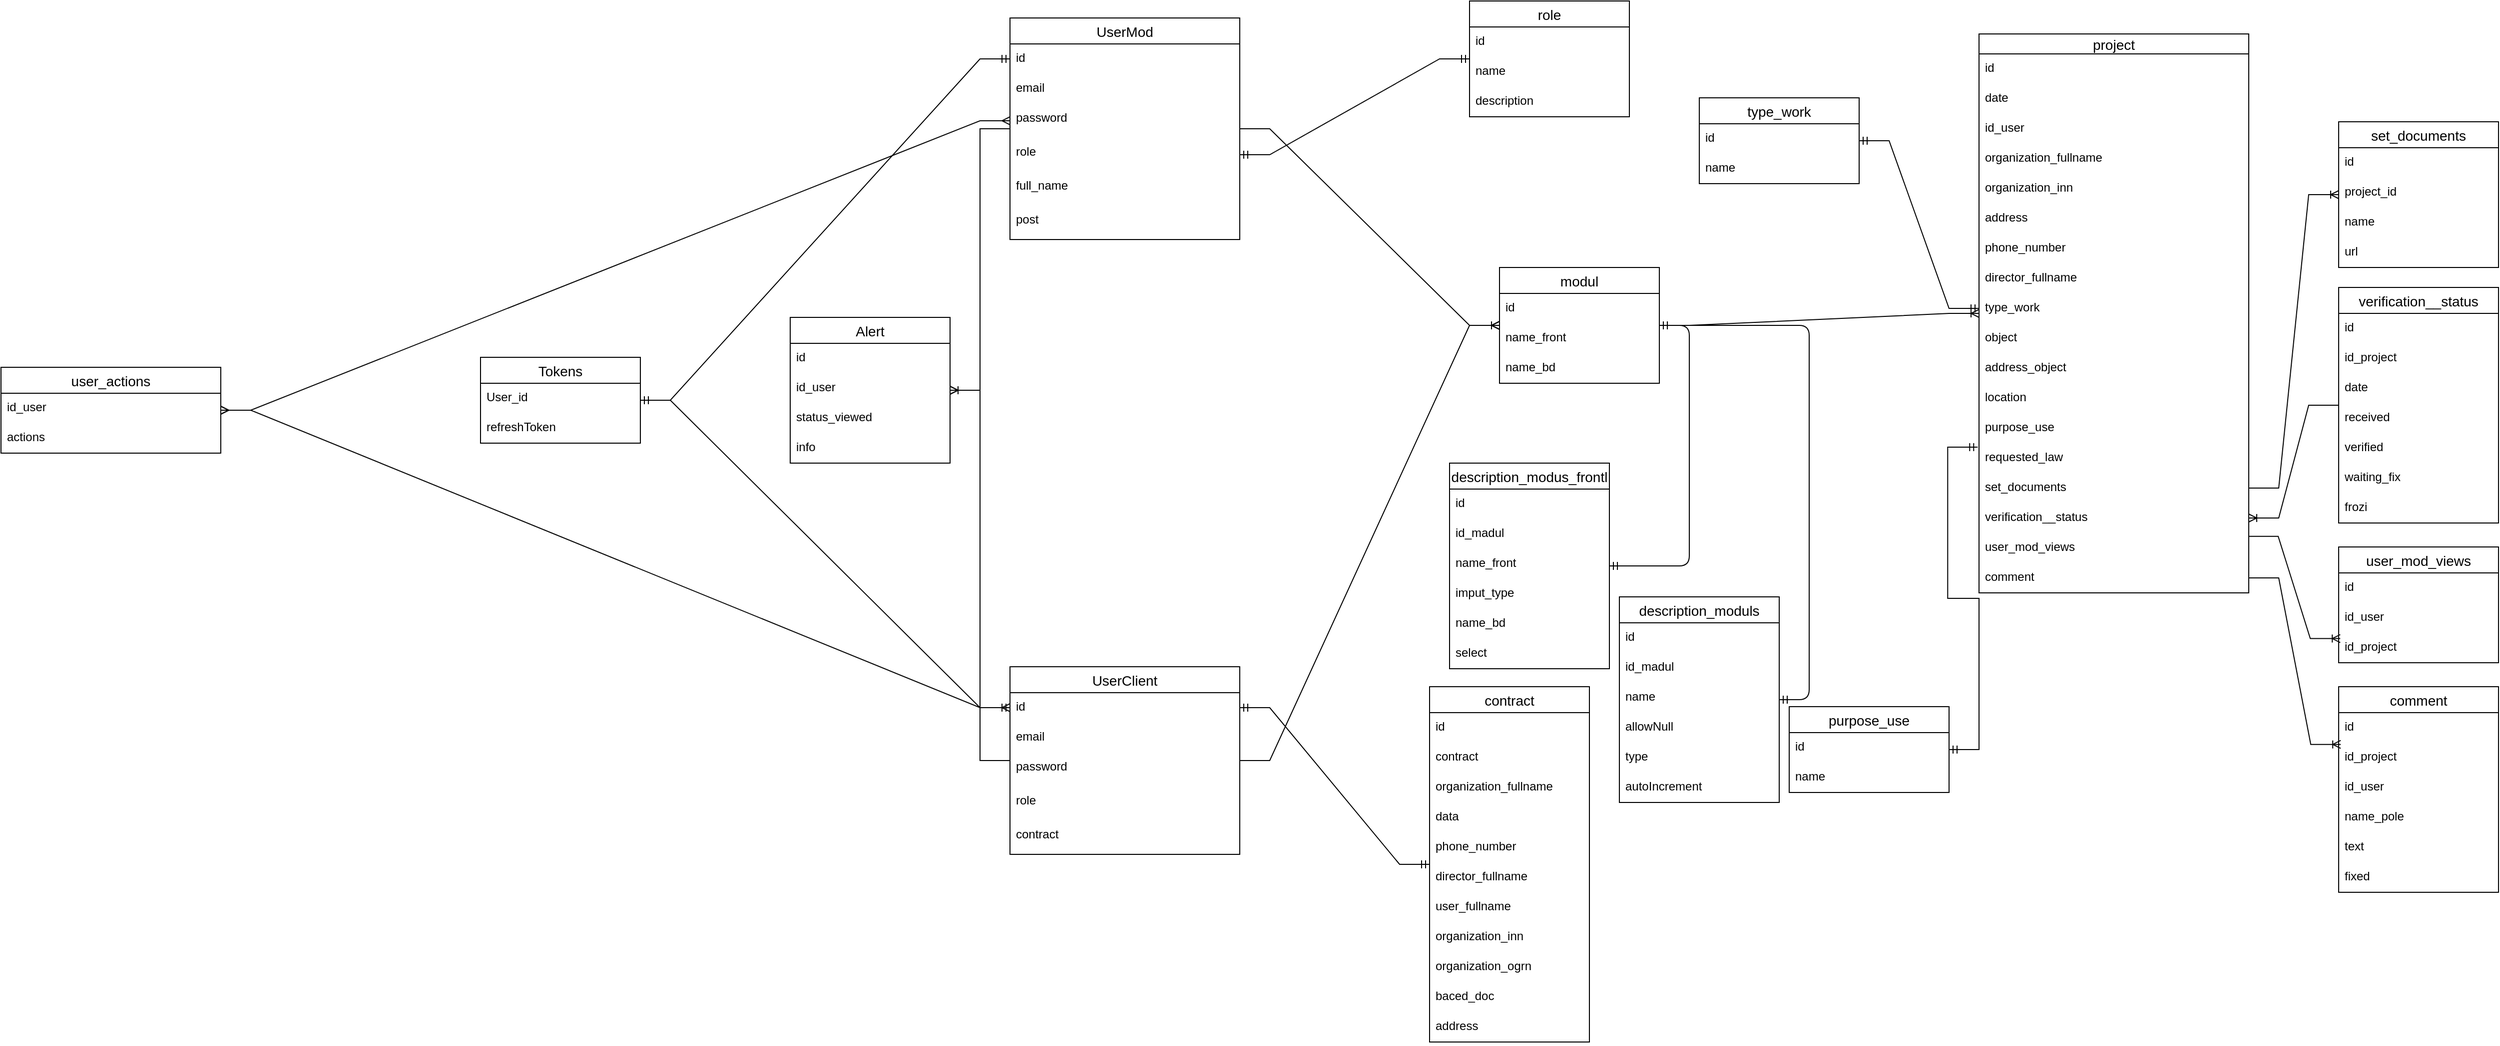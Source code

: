 <mxfile version="13.9.9" type="device" pages="2"><diagram id="X6My5uajc2xRDjiC-4LM" name="схема sql"><mxGraphModel dx="3327" dy="967" grid="1" gridSize="10" guides="1" tooltips="1" connect="1" arrows="1" fold="1" page="1" pageScale="1" pageWidth="827" pageHeight="1169" math="0" shadow="0"><root><mxCell id="0"/><mxCell id="1" parent="0"/><object label="UserMod" id="cNaPOfe94Xm_fYO4r55L-1"><mxCell style="swimlane;fontStyle=0;childLayout=stackLayout;horizontal=1;startSize=26;horizontalStack=0;resizeParent=1;resizeParentMax=0;resizeLast=0;collapsible=1;marginBottom=0;align=center;fontSize=14;" parent="1" vertex="1"><mxGeometry x="30" y="50" width="230" height="222" as="geometry"><mxRectangle x="30" y="50" width="100" height="30" as="alternateBounds"/></mxGeometry></mxCell></object><mxCell id="cNaPOfe94Xm_fYO4r55L-2" value="id" style="text;strokeColor=none;fillColor=none;spacingLeft=4;spacingRight=4;overflow=hidden;rotatable=0;points=[[0,0.5],[1,0.5]];portConstraint=eastwest;fontSize=12;" parent="cNaPOfe94Xm_fYO4r55L-1" vertex="1"><mxGeometry y="26" width="230" height="30" as="geometry"/></mxCell><mxCell id="cNaPOfe94Xm_fYO4r55L-3" value="email" style="text;strokeColor=none;fillColor=none;spacingLeft=4;spacingRight=4;overflow=hidden;rotatable=0;points=[[0,0.5],[1,0.5]];portConstraint=eastwest;fontSize=12;" parent="cNaPOfe94Xm_fYO4r55L-1" vertex="1"><mxGeometry y="56" width="230" height="30" as="geometry"/></mxCell><mxCell id="cNaPOfe94Xm_fYO4r55L-11" value="password" style="text;strokeColor=none;fillColor=none;spacingLeft=4;spacingRight=4;overflow=hidden;rotatable=0;points=[[0,0.5],[1,0.5]];portConstraint=eastwest;fontSize=12;" parent="cNaPOfe94Xm_fYO4r55L-1" vertex="1"><mxGeometry y="86" width="230" height="34" as="geometry"/></mxCell><mxCell id="cNaPOfe94Xm_fYO4r55L-12" value="role" style="text;strokeColor=none;fillColor=none;spacingLeft=4;spacingRight=4;overflow=hidden;rotatable=0;points=[[0,0.5],[1,0.5]];portConstraint=eastwest;fontSize=12;" parent="cNaPOfe94Xm_fYO4r55L-1" vertex="1"><mxGeometry y="120" width="230" height="34" as="geometry"/></mxCell><mxCell id="cNaPOfe94Xm_fYO4r55L-13" value="full_name" style="text;strokeColor=none;fillColor=none;spacingLeft=4;spacingRight=4;overflow=hidden;rotatable=0;points=[[0,0.5],[1,0.5]];portConstraint=eastwest;fontSize=12;" parent="cNaPOfe94Xm_fYO4r55L-1" vertex="1"><mxGeometry y="154" width="230" height="34" as="geometry"/></mxCell><mxCell id="cNaPOfe94Xm_fYO4r55L-4" value="post" style="text;strokeColor=none;fillColor=none;spacingLeft=4;spacingRight=4;overflow=hidden;rotatable=0;points=[[0,0.5],[1,0.5]];portConstraint=eastwest;fontSize=12;" parent="cNaPOfe94Xm_fYO4r55L-1" vertex="1"><mxGeometry y="188" width="230" height="34" as="geometry"/></mxCell><object label="UserClient" id="cNaPOfe94Xm_fYO4r55L-14"><mxCell style="swimlane;fontStyle=0;childLayout=stackLayout;horizontal=1;startSize=26;horizontalStack=0;resizeParent=1;resizeParentMax=0;resizeLast=0;collapsible=1;marginBottom=0;align=center;fontSize=14;" parent="1" vertex="1"><mxGeometry x="30" y="700" width="230" height="188" as="geometry"><mxRectangle x="30" y="50" width="100" height="30" as="alternateBounds"/></mxGeometry></mxCell></object><mxCell id="cNaPOfe94Xm_fYO4r55L-15" value="id" style="text;strokeColor=none;fillColor=none;spacingLeft=4;spacingRight=4;overflow=hidden;rotatable=0;points=[[0,0.5],[1,0.5]];portConstraint=eastwest;fontSize=12;" parent="cNaPOfe94Xm_fYO4r55L-14" vertex="1"><mxGeometry y="26" width="230" height="30" as="geometry"/></mxCell><mxCell id="cNaPOfe94Xm_fYO4r55L-16" value="email" style="text;strokeColor=none;fillColor=none;spacingLeft=4;spacingRight=4;overflow=hidden;rotatable=0;points=[[0,0.5],[1,0.5]];portConstraint=eastwest;fontSize=12;" parent="cNaPOfe94Xm_fYO4r55L-14" vertex="1"><mxGeometry y="56" width="230" height="30" as="geometry"/></mxCell><mxCell id="cNaPOfe94Xm_fYO4r55L-17" value="password" style="text;strokeColor=none;fillColor=none;spacingLeft=4;spacingRight=4;overflow=hidden;rotatable=0;points=[[0,0.5],[1,0.5]];portConstraint=eastwest;fontSize=12;" parent="cNaPOfe94Xm_fYO4r55L-14" vertex="1"><mxGeometry y="86" width="230" height="34" as="geometry"/></mxCell><mxCell id="cNaPOfe94Xm_fYO4r55L-18" value="role" style="text;strokeColor=none;fillColor=none;spacingLeft=4;spacingRight=4;overflow=hidden;rotatable=0;points=[[0,0.5],[1,0.5]];portConstraint=eastwest;fontSize=12;" parent="cNaPOfe94Xm_fYO4r55L-14" vertex="1"><mxGeometry y="120" width="230" height="34" as="geometry"/></mxCell><mxCell id="cNaPOfe94Xm_fYO4r55L-20" value="contract" style="text;strokeColor=none;fillColor=none;spacingLeft=4;spacingRight=4;overflow=hidden;rotatable=0;points=[[0,0.5],[1,0.5]];portConstraint=eastwest;fontSize=12;" parent="cNaPOfe94Xm_fYO4r55L-14" vertex="1"><mxGeometry y="154" width="230" height="34" as="geometry"/></mxCell><mxCell id="cNaPOfe94Xm_fYO4r55L-22" value="project" style="swimlane;fontStyle=0;childLayout=stackLayout;horizontal=1;startSize=20;horizontalStack=0;resizeParent=1;resizeParentMax=0;resizeLast=0;collapsible=1;marginBottom=0;align=center;fontSize=14;" parent="1" vertex="1"><mxGeometry x="1000" y="66" width="270" height="560" as="geometry"/></mxCell><mxCell id="cNaPOfe94Xm_fYO4r55L-23" value="id" style="text;strokeColor=none;fillColor=none;spacingLeft=4;spacingRight=4;overflow=hidden;rotatable=0;points=[[0,0.5],[1,0.5]];portConstraint=eastwest;fontSize=12;" parent="cNaPOfe94Xm_fYO4r55L-22" vertex="1"><mxGeometry y="20" width="270" height="30" as="geometry"/></mxCell><mxCell id="WlxHBjB0Js-YxHjvfb8k-18" value="date" style="text;strokeColor=none;fillColor=none;spacingLeft=4;spacingRight=4;overflow=hidden;rotatable=0;points=[[0,0.5],[1,0.5]];portConstraint=eastwest;fontSize=12;" parent="cNaPOfe94Xm_fYO4r55L-22" vertex="1"><mxGeometry y="50" width="270" height="30" as="geometry"/></mxCell><mxCell id="f9K5ZF9FnYU0qhkRL7uU-6" value="id_user" style="text;strokeColor=none;fillColor=none;spacingLeft=4;spacingRight=4;overflow=hidden;rotatable=0;points=[[0,0.5],[1,0.5]];portConstraint=eastwest;fontSize=12;" parent="cNaPOfe94Xm_fYO4r55L-22" vertex="1"><mxGeometry y="80" width="270" height="30" as="geometry"/></mxCell><mxCell id="cNaPOfe94Xm_fYO4r55L-24" value="organization_fullname" style="text;strokeColor=none;fillColor=none;spacingLeft=4;spacingRight=4;overflow=hidden;rotatable=0;points=[[0,0.5],[1,0.5]];portConstraint=eastwest;fontSize=12;" parent="cNaPOfe94Xm_fYO4r55L-22" vertex="1"><mxGeometry y="110" width="270" height="30" as="geometry"/></mxCell><mxCell id="WlxHBjB0Js-YxHjvfb8k-1" value="organization_inn" style="text;strokeColor=none;fillColor=none;spacingLeft=4;spacingRight=4;overflow=hidden;rotatable=0;points=[[0,0.5],[1,0.5]];portConstraint=eastwest;fontSize=12;" parent="cNaPOfe94Xm_fYO4r55L-22" vertex="1"><mxGeometry y="140" width="270" height="30" as="geometry"/></mxCell><mxCell id="WlxHBjB0Js-YxHjvfb8k-2" value="address" style="text;strokeColor=none;fillColor=none;spacingLeft=4;spacingRight=4;overflow=hidden;rotatable=0;points=[[0,0.5],[1,0.5]];portConstraint=eastwest;fontSize=12;" parent="cNaPOfe94Xm_fYO4r55L-22" vertex="1"><mxGeometry y="170" width="270" height="30" as="geometry"/></mxCell><mxCell id="WlxHBjB0Js-YxHjvfb8k-3" value="phone_number" style="text;strokeColor=none;fillColor=none;spacingLeft=4;spacingRight=4;overflow=hidden;rotatable=0;points=[[0,0.5],[1,0.5]];portConstraint=eastwest;fontSize=12;" parent="cNaPOfe94Xm_fYO4r55L-22" vertex="1"><mxGeometry y="200" width="270" height="30" as="geometry"/></mxCell><mxCell id="WlxHBjB0Js-YxHjvfb8k-4" value="director_fullname" style="text;strokeColor=none;fillColor=none;spacingLeft=4;spacingRight=4;overflow=hidden;rotatable=0;points=[[0,0.5],[1,0.5]];portConstraint=eastwest;fontSize=12;" parent="cNaPOfe94Xm_fYO4r55L-22" vertex="1"><mxGeometry y="230" width="270" height="30" as="geometry"/></mxCell><mxCell id="WlxHBjB0Js-YxHjvfb8k-12" value="type_work" style="text;strokeColor=none;fillColor=none;spacingLeft=4;spacingRight=4;overflow=hidden;rotatable=0;points=[[0,0.5],[1,0.5]];portConstraint=eastwest;fontSize=12;" parent="cNaPOfe94Xm_fYO4r55L-22" vertex="1"><mxGeometry y="260" width="270" height="30" as="geometry"/></mxCell><mxCell id="WlxHBjB0Js-YxHjvfb8k-6" value="object" style="text;strokeColor=none;fillColor=none;spacingLeft=4;spacingRight=4;overflow=hidden;rotatable=0;points=[[0,0.5],[1,0.5]];portConstraint=eastwest;fontSize=12;" parent="cNaPOfe94Xm_fYO4r55L-22" vertex="1"><mxGeometry y="290" width="270" height="30" as="geometry"/></mxCell><mxCell id="WlxHBjB0Js-YxHjvfb8k-7" value="address_object" style="text;strokeColor=none;fillColor=none;spacingLeft=4;spacingRight=4;overflow=hidden;rotatable=0;points=[[0,0.5],[1,0.5]];portConstraint=eastwest;fontSize=12;" parent="cNaPOfe94Xm_fYO4r55L-22" vertex="1"><mxGeometry y="320" width="270" height="30" as="geometry"/></mxCell><mxCell id="WlxHBjB0Js-YxHjvfb8k-13" value="location" style="text;strokeColor=none;fillColor=none;spacingLeft=4;spacingRight=4;overflow=hidden;rotatable=0;points=[[0,0.5],[1,0.5]];portConstraint=eastwest;fontSize=12;" parent="cNaPOfe94Xm_fYO4r55L-22" vertex="1"><mxGeometry y="350" width="270" height="30" as="geometry"/></mxCell><mxCell id="WlxHBjB0Js-YxHjvfb8k-8" value="purpose_use" style="text;strokeColor=none;fillColor=none;spacingLeft=4;spacingRight=4;overflow=hidden;rotatable=0;points=[[0,0.5],[1,0.5]];portConstraint=eastwest;fontSize=12;" parent="cNaPOfe94Xm_fYO4r55L-22" vertex="1"><mxGeometry y="380" width="270" height="30" as="geometry"/></mxCell><mxCell id="WlxHBjB0Js-YxHjvfb8k-10" value="requested_law" style="text;strokeColor=none;fillColor=none;spacingLeft=4;spacingRight=4;overflow=hidden;rotatable=0;points=[[0,0.5],[1,0.5]];portConstraint=eastwest;fontSize=12;" parent="cNaPOfe94Xm_fYO4r55L-22" vertex="1"><mxGeometry y="410" width="270" height="30" as="geometry"/></mxCell><mxCell id="WlxHBjB0Js-YxHjvfb8k-11" value="set_documents" style="text;strokeColor=none;fillColor=none;spacingLeft=4;spacingRight=4;overflow=hidden;rotatable=0;points=[[0,0.5],[1,0.5]];portConstraint=eastwest;fontSize=12;" parent="cNaPOfe94Xm_fYO4r55L-22" vertex="1"><mxGeometry y="440" width="270" height="30" as="geometry"/></mxCell><mxCell id="9VhiHHV8sL2bW376oH_1-18" value="verification__status" style="text;strokeColor=none;fillColor=none;spacingLeft=4;spacingRight=4;overflow=hidden;rotatable=0;points=[[0,0.5],[1,0.5]];portConstraint=eastwest;fontSize=12;" parent="cNaPOfe94Xm_fYO4r55L-22" vertex="1"><mxGeometry y="470" width="270" height="30" as="geometry"/></mxCell><mxCell id="cNaPOfe94Xm_fYO4r55L-25" value="user_mod_views" style="text;strokeColor=none;fillColor=none;spacingLeft=4;spacingRight=4;overflow=hidden;rotatable=0;points=[[0,0.5],[1,0.5]];portConstraint=eastwest;fontSize=12;" parent="cNaPOfe94Xm_fYO4r55L-22" vertex="1"><mxGeometry y="500" width="270" height="30" as="geometry"/></mxCell><mxCell id="9VhiHHV8sL2bW376oH_1-41" value="comment" style="text;strokeColor=none;fillColor=none;spacingLeft=4;spacingRight=4;overflow=hidden;rotatable=0;points=[[0,0.5],[1,0.5]];portConstraint=eastwest;fontSize=12;" parent="cNaPOfe94Xm_fYO4r55L-22" vertex="1"><mxGeometry y="530" width="270" height="30" as="geometry"/></mxCell><mxCell id="HKOg8iR5HNuiflz8IotG-1" value="" style="edgeStyle=entityRelationEdgeStyle;fontSize=12;html=1;endArrow=ERoneToMany;rounded=0;" parent="1" source="cNaPOfe94Xm_fYO4r55L-14" target="f9K5ZF9FnYU0qhkRL7uU-1" edge="1"><mxGeometry width="100" height="100" relative="1" as="geometry"><mxPoint x="290" y="470" as="sourcePoint"/><mxPoint x="540" y="610" as="targetPoint"/></mxGeometry></mxCell><mxCell id="HKOg8iR5HNuiflz8IotG-3" value="verification__status" style="swimlane;fontStyle=0;childLayout=stackLayout;horizontal=1;startSize=26;horizontalStack=0;resizeParent=1;resizeParentMax=0;resizeLast=0;collapsible=1;marginBottom=0;align=center;fontSize=14;" parent="1" vertex="1"><mxGeometry x="1360" y="320" width="160" height="236" as="geometry"/></mxCell><mxCell id="9VhiHHV8sL2bW376oH_1-4" value="id" style="text;strokeColor=none;fillColor=none;spacingLeft=4;spacingRight=4;overflow=hidden;rotatable=0;points=[[0,0.5],[1,0.5]];portConstraint=eastwest;fontSize=12;" parent="HKOg8iR5HNuiflz8IotG-3" vertex="1"><mxGeometry y="26" width="160" height="30" as="geometry"/></mxCell><mxCell id="3tPt83HLpmGfJ7-D6TBh-4" value="id_project" style="text;strokeColor=none;fillColor=none;spacingLeft=4;spacingRight=4;overflow=hidden;rotatable=0;points=[[0,0.5],[1,0.5]];portConstraint=eastwest;fontSize=12;" parent="HKOg8iR5HNuiflz8IotG-3" vertex="1"><mxGeometry y="56" width="160" height="30" as="geometry"/></mxCell><mxCell id="NtPXxSsuMU5yTlAFbGea-19" value="date" style="text;strokeColor=none;fillColor=none;spacingLeft=4;spacingRight=4;overflow=hidden;rotatable=0;points=[[0,0.5],[1,0.5]];portConstraint=eastwest;fontSize=12;" parent="HKOg8iR5HNuiflz8IotG-3" vertex="1"><mxGeometry y="86" width="160" height="30" as="geometry"/></mxCell><mxCell id="HKOg8iR5HNuiflz8IotG-4" value="received" style="text;strokeColor=none;fillColor=none;spacingLeft=4;spacingRight=4;overflow=hidden;rotatable=0;points=[[0,0.5],[1,0.5]];portConstraint=eastwest;fontSize=12;" parent="HKOg8iR5HNuiflz8IotG-3" vertex="1"><mxGeometry y="116" width="160" height="30" as="geometry"/></mxCell><mxCell id="HKOg8iR5HNuiflz8IotG-16" value="verified" style="text;strokeColor=none;fillColor=none;spacingLeft=4;spacingRight=4;overflow=hidden;rotatable=0;points=[[0,0.5],[1,0.5]];portConstraint=eastwest;fontSize=12;" parent="HKOg8iR5HNuiflz8IotG-3" vertex="1"><mxGeometry y="146" width="160" height="30" as="geometry"/></mxCell><mxCell id="BKnh1zqRlCM0gKiU5slT-2" value="waiting_fix" style="text;strokeColor=none;fillColor=none;spacingLeft=4;spacingRight=4;overflow=hidden;rotatable=0;points=[[0,0.5],[1,0.5]];portConstraint=eastwest;fontSize=12;" parent="HKOg8iR5HNuiflz8IotG-3" vertex="1"><mxGeometry y="176" width="160" height="30" as="geometry"/></mxCell><mxCell id="f9K5ZF9FnYU0qhkRL7uU-43" value="frozi" style="text;strokeColor=none;fillColor=none;spacingLeft=4;spacingRight=4;overflow=hidden;rotatable=0;points=[[0,0.5],[1,0.5]];portConstraint=eastwest;fontSize=12;" parent="HKOg8iR5HNuiflz8IotG-3" vertex="1"><mxGeometry y="206" width="160" height="30" as="geometry"/></mxCell><mxCell id="HKOg8iR5HNuiflz8IotG-17" value="" style="edgeStyle=entityRelationEdgeStyle;fontSize=12;html=1;endArrow=ERoneToMany;rounded=0;" parent="1" source="HKOg8iR5HNuiflz8IotG-3" target="9VhiHHV8sL2bW376oH_1-18" edge="1"><mxGeometry width="100" height="100" relative="1" as="geometry"><mxPoint x="750" y="280" as="sourcePoint"/><mxPoint x="830" y="490" as="targetPoint"/></mxGeometry></mxCell><mxCell id="f9K5ZF9FnYU0qhkRL7uU-1" value="modul" style="swimlane;fontStyle=0;childLayout=stackLayout;horizontal=1;startSize=26;horizontalStack=0;resizeParent=1;resizeParentMax=0;resizeLast=0;collapsible=1;marginBottom=0;align=center;fontSize=14;" parent="1" vertex="1"><mxGeometry x="520" y="300" width="160" height="116" as="geometry"/></mxCell><mxCell id="f9K5ZF9FnYU0qhkRL7uU-2" value="id" style="text;strokeColor=none;fillColor=none;spacingLeft=4;spacingRight=4;overflow=hidden;rotatable=0;points=[[0,0.5],[1,0.5]];portConstraint=eastwest;fontSize=12;" parent="f9K5ZF9FnYU0qhkRL7uU-1" vertex="1"><mxGeometry y="26" width="160" height="30" as="geometry"/></mxCell><mxCell id="f9K5ZF9FnYU0qhkRL7uU-3" value="name_front" style="text;strokeColor=none;fillColor=none;spacingLeft=4;spacingRight=4;overflow=hidden;rotatable=0;points=[[0,0.5],[1,0.5]];portConstraint=eastwest;fontSize=12;" parent="f9K5ZF9FnYU0qhkRL7uU-1" vertex="1"><mxGeometry y="56" width="160" height="30" as="geometry"/></mxCell><mxCell id="GeQxDyBuh3NbZPqGPYsr-3" value="name_bd" style="text;strokeColor=none;fillColor=none;spacingLeft=4;spacingRight=4;overflow=hidden;rotatable=0;points=[[0,0.5],[1,0.5]];portConstraint=eastwest;fontSize=12;" parent="f9K5ZF9FnYU0qhkRL7uU-1" vertex="1"><mxGeometry y="86" width="160" height="30" as="geometry"/></mxCell><mxCell id="f9K5ZF9FnYU0qhkRL7uU-17" value="contract" style="swimlane;fontStyle=0;childLayout=stackLayout;horizontal=1;startSize=26;horizontalStack=0;resizeParent=1;resizeParentMax=0;resizeLast=0;collapsible=1;marginBottom=0;align=center;fontSize=14;" parent="1" vertex="1"><mxGeometry x="450" y="720" width="160" height="356" as="geometry"/></mxCell><mxCell id="f9K5ZF9FnYU0qhkRL7uU-37" value="id" style="text;strokeColor=none;fillColor=none;spacingLeft=4;spacingRight=4;overflow=hidden;rotatable=0;points=[[0,0.5],[1,0.5]];portConstraint=eastwest;fontSize=12;" parent="f9K5ZF9FnYU0qhkRL7uU-17" vertex="1"><mxGeometry y="26" width="160" height="30" as="geometry"/></mxCell><mxCell id="f9K5ZF9FnYU0qhkRL7uU-18" value="contract" style="text;strokeColor=none;fillColor=none;spacingLeft=4;spacingRight=4;overflow=hidden;rotatable=0;points=[[0,0.5],[1,0.5]];portConstraint=eastwest;fontSize=12;" parent="f9K5ZF9FnYU0qhkRL7uU-17" vertex="1"><mxGeometry y="56" width="160" height="30" as="geometry"/></mxCell><mxCell id="f9K5ZF9FnYU0qhkRL7uU-20" value="organization_fullname" style="text;strokeColor=none;fillColor=none;spacingLeft=4;spacingRight=4;overflow=hidden;rotatable=0;points=[[0,0.5],[1,0.5]];portConstraint=eastwest;fontSize=12;" parent="f9K5ZF9FnYU0qhkRL7uU-17" vertex="1"><mxGeometry y="86" width="160" height="30" as="geometry"/></mxCell><mxCell id="f9K5ZF9FnYU0qhkRL7uU-19" value="data" style="text;strokeColor=none;fillColor=none;spacingLeft=4;spacingRight=4;overflow=hidden;rotatable=0;points=[[0,0.5],[1,0.5]];portConstraint=eastwest;fontSize=12;" parent="f9K5ZF9FnYU0qhkRL7uU-17" vertex="1"><mxGeometry y="116" width="160" height="30" as="geometry"/></mxCell><mxCell id="WlxHBjB0Js-YxHjvfb8k-15" value="phone_number" style="text;strokeColor=none;fillColor=none;spacingLeft=4;spacingRight=4;overflow=hidden;rotatable=0;points=[[0,0.5],[1,0.5]];portConstraint=eastwest;fontSize=12;" parent="f9K5ZF9FnYU0qhkRL7uU-17" vertex="1"><mxGeometry y="146" width="160" height="30" as="geometry"/></mxCell><mxCell id="WlxHBjB0Js-YxHjvfb8k-16" value="director_fullname" style="text;strokeColor=none;fillColor=none;spacingLeft=4;spacingRight=4;overflow=hidden;rotatable=0;points=[[0,0.5],[1,0.5]];portConstraint=eastwest;fontSize=12;" parent="f9K5ZF9FnYU0qhkRL7uU-17" vertex="1"><mxGeometry y="176" width="160" height="30" as="geometry"/></mxCell><mxCell id="3tPt83HLpmGfJ7-D6TBh-10" value="user_fullname" style="text;strokeColor=none;fillColor=none;spacingLeft=4;spacingRight=4;overflow=hidden;rotatable=0;points=[[0,0.5],[1,0.5]];portConstraint=eastwest;fontSize=12;" parent="f9K5ZF9FnYU0qhkRL7uU-17" vertex="1"><mxGeometry y="206" width="160" height="30" as="geometry"/></mxCell><mxCell id="f9K5ZF9FnYU0qhkRL7uU-39" value="organization_inn" style="text;strokeColor=none;fillColor=none;spacingLeft=4;spacingRight=4;overflow=hidden;rotatable=0;points=[[0,0.5],[1,0.5]];portConstraint=eastwest;fontSize=12;" parent="f9K5ZF9FnYU0qhkRL7uU-17" vertex="1"><mxGeometry y="236" width="160" height="30" as="geometry"/></mxCell><mxCell id="9VhiHHV8sL2bW376oH_1-5" value="organization_ogrn" style="text;strokeColor=none;fillColor=none;spacingLeft=4;spacingRight=4;overflow=hidden;rotatable=0;points=[[0,0.5],[1,0.5]];portConstraint=eastwest;fontSize=12;" parent="f9K5ZF9FnYU0qhkRL7uU-17" vertex="1"><mxGeometry y="266" width="160" height="30" as="geometry"/></mxCell><mxCell id="WlxHBjB0Js-YxHjvfb8k-17" value="baced_doc" style="text;strokeColor=none;fillColor=none;spacingLeft=4;spacingRight=4;overflow=hidden;rotatable=0;points=[[0,0.5],[1,0.5]];portConstraint=eastwest;fontSize=12;" parent="f9K5ZF9FnYU0qhkRL7uU-17" vertex="1"><mxGeometry y="296" width="160" height="30" as="geometry"/></mxCell><mxCell id="WlxHBjB0Js-YxHjvfb8k-14" value="address" style="text;strokeColor=none;fillColor=none;spacingLeft=4;spacingRight=4;overflow=hidden;rotatable=0;points=[[0,0.5],[1,0.5]];portConstraint=eastwest;fontSize=12;" parent="f9K5ZF9FnYU0qhkRL7uU-17" vertex="1"><mxGeometry y="326" width="160" height="30" as="geometry"/></mxCell><mxCell id="f9K5ZF9FnYU0qhkRL7uU-22" value="" style="edgeStyle=entityRelationEdgeStyle;fontSize=12;html=1;endArrow=ERmandOne;startArrow=ERmandOne;rounded=0;" parent="1" source="cNaPOfe94Xm_fYO4r55L-15" target="f9K5ZF9FnYU0qhkRL7uU-17" edge="1"><mxGeometry width="100" height="100" relative="1" as="geometry"><mxPoint x="339.08" y="859.01" as="sourcePoint"/><mxPoint x="410" y="790" as="targetPoint"/></mxGeometry></mxCell><mxCell id="WlxHBjB0Js-YxHjvfb8k-20" value="" style="edgeStyle=entityRelationEdgeStyle;fontSize=12;html=1;endArrow=ERoneToMany;rounded=0;" parent="1" source="f9K5ZF9FnYU0qhkRL7uU-1" target="cNaPOfe94Xm_fYO4r55L-22" edge="1"><mxGeometry width="100" height="100" relative="1" as="geometry"><mxPoint x="730" y="750" as="sourcePoint"/><mxPoint x="830" y="650" as="targetPoint"/></mxGeometry></mxCell><mxCell id="WlxHBjB0Js-YxHjvfb8k-21" value="" style="edgeStyle=entityRelationEdgeStyle;fontSize=12;html=1;endArrow=ERoneToMany;rounded=0;" parent="1" source="cNaPOfe94Xm_fYO4r55L-1" target="f9K5ZF9FnYU0qhkRL7uU-1" edge="1"><mxGeometry width="100" height="100" relative="1" as="geometry"><mxPoint x="370" y="210" as="sourcePoint"/><mxPoint x="470" y="110" as="targetPoint"/></mxGeometry></mxCell><mxCell id="BKnh1zqRlCM0gKiU5slT-3" value="description_moduls" style="swimlane;fontStyle=0;childLayout=stackLayout;horizontal=1;startSize=26;horizontalStack=0;resizeParent=1;resizeParentMax=0;resizeLast=0;collapsible=1;marginBottom=0;align=center;fontSize=14;" parent="1" vertex="1"><mxGeometry x="640" y="630" width="160" height="206" as="geometry"/></mxCell><mxCell id="9VhiHHV8sL2bW376oH_1-15" value="id&#10;" style="text;strokeColor=none;fillColor=none;spacingLeft=4;spacingRight=4;overflow=hidden;rotatable=0;points=[[0,0.5],[1,0.5]];portConstraint=eastwest;fontSize=12;" parent="BKnh1zqRlCM0gKiU5slT-3" vertex="1"><mxGeometry y="26" width="160" height="30" as="geometry"/></mxCell><mxCell id="3tPt83HLpmGfJ7-D6TBh-9" value="id_madul&#10;" style="text;strokeColor=none;fillColor=none;spacingLeft=4;spacingRight=4;overflow=hidden;rotatable=0;points=[[0,0.5],[1,0.5]];portConstraint=eastwest;fontSize=12;" parent="BKnh1zqRlCM0gKiU5slT-3" vertex="1"><mxGeometry y="56" width="160" height="30" as="geometry"/></mxCell><mxCell id="BKnh1zqRlCM0gKiU5slT-4" value="name" style="text;strokeColor=none;fillColor=none;spacingLeft=4;spacingRight=4;overflow=hidden;rotatable=0;points=[[0,0.5],[1,0.5]];portConstraint=eastwest;fontSize=12;" parent="BKnh1zqRlCM0gKiU5slT-3" vertex="1"><mxGeometry y="86" width="160" height="30" as="geometry"/></mxCell><mxCell id="9VhiHHV8sL2bW376oH_1-16" value="allowNull" style="text;strokeColor=none;fillColor=none;spacingLeft=4;spacingRight=4;overflow=hidden;rotatable=0;points=[[0,0.5],[1,0.5]];portConstraint=eastwest;fontSize=12;" parent="BKnh1zqRlCM0gKiU5slT-3" vertex="1"><mxGeometry y="116" width="160" height="30" as="geometry"/></mxCell><mxCell id="GeQxDyBuh3NbZPqGPYsr-1" value="type" style="text;strokeColor=none;fillColor=none;spacingLeft=4;spacingRight=4;overflow=hidden;rotatable=0;points=[[0,0.5],[1,0.5]];portConstraint=eastwest;fontSize=12;" parent="BKnh1zqRlCM0gKiU5slT-3" vertex="1"><mxGeometry y="146" width="160" height="30" as="geometry"/></mxCell><mxCell id="rdpJXaV1HAuIBZExQPs9-8" value="autoIncrement" style="text;strokeColor=none;fillColor=none;spacingLeft=4;spacingRight=4;overflow=hidden;rotatable=0;points=[[0,0.5],[1,0.5]];portConstraint=eastwest;fontSize=12;" vertex="1" parent="BKnh1zqRlCM0gKiU5slT-3"><mxGeometry y="176" width="160" height="30" as="geometry"/></mxCell><mxCell id="BKnh1zqRlCM0gKiU5slT-7" value="Alert" style="swimlane;fontStyle=0;childLayout=stackLayout;horizontal=1;startSize=26;horizontalStack=0;resizeParent=1;resizeParentMax=0;resizeLast=0;collapsible=1;marginBottom=0;align=center;fontSize=14;" parent="1" vertex="1"><mxGeometry x="-190" y="350" width="160" height="146" as="geometry"/></mxCell><mxCell id="BKnh1zqRlCM0gKiU5slT-8" value="id" style="text;strokeColor=none;fillColor=none;spacingLeft=4;spacingRight=4;overflow=hidden;rotatable=0;points=[[0,0.5],[1,0.5]];portConstraint=eastwest;fontSize=12;" parent="BKnh1zqRlCM0gKiU5slT-7" vertex="1"><mxGeometry y="26" width="160" height="30" as="geometry"/></mxCell><mxCell id="3tPt83HLpmGfJ7-D6TBh-7" value="id_user&#10;" style="text;strokeColor=none;fillColor=none;spacingLeft=4;spacingRight=4;overflow=hidden;rotatable=0;points=[[0,0.5],[1,0.5]];portConstraint=eastwest;fontSize=12;" parent="BKnh1zqRlCM0gKiU5slT-7" vertex="1"><mxGeometry y="56" width="160" height="30" as="geometry"/></mxCell><mxCell id="BKnh1zqRlCM0gKiU5slT-9" value="status_viewed" style="text;strokeColor=none;fillColor=none;spacingLeft=4;spacingRight=4;overflow=hidden;rotatable=0;points=[[0,0.5],[1,0.5]];portConstraint=eastwest;fontSize=12;" parent="BKnh1zqRlCM0gKiU5slT-7" vertex="1"><mxGeometry y="86" width="160" height="30" as="geometry"/></mxCell><mxCell id="BKnh1zqRlCM0gKiU5slT-10" value="info" style="text;strokeColor=none;fillColor=none;spacingLeft=4;spacingRight=4;overflow=hidden;rotatable=0;points=[[0,0.5],[1,0.5]];portConstraint=eastwest;fontSize=12;" parent="BKnh1zqRlCM0gKiU5slT-7" vertex="1"><mxGeometry y="116" width="160" height="30" as="geometry"/></mxCell><mxCell id="BKnh1zqRlCM0gKiU5slT-11" value="" style="edgeStyle=entityRelationEdgeStyle;fontSize=12;html=1;endArrow=ERoneToMany;rounded=0;" parent="1" source="cNaPOfe94Xm_fYO4r55L-1" target="BKnh1zqRlCM0gKiU5slT-7" edge="1"><mxGeometry width="100" height="100" relative="1" as="geometry"><mxPoint x="260" y="200" as="sourcePoint"/><mxPoint x="360" y="100" as="targetPoint"/></mxGeometry></mxCell><mxCell id="BKnh1zqRlCM0gKiU5slT-12" value="" style="edgeStyle=entityRelationEdgeStyle;fontSize=12;html=1;endArrow=ERmany;rounded=0;" parent="1" source="cNaPOfe94Xm_fYO4r55L-14" target="BKnh1zqRlCM0gKiU5slT-7" edge="1"><mxGeometry width="100" height="100" relative="1" as="geometry"><mxPoint x="280" y="420" as="sourcePoint"/><mxPoint x="380" y="320" as="targetPoint"/></mxGeometry></mxCell><mxCell id="9VhiHHV8sL2bW376oH_1-6" value="set_documents" style="swimlane;fontStyle=0;childLayout=stackLayout;horizontal=1;startSize=26;horizontalStack=0;resizeParent=1;resizeParentMax=0;resizeLast=0;collapsible=1;marginBottom=0;align=center;fontSize=14;" parent="1" vertex="1"><mxGeometry x="1360" y="154" width="160" height="146" as="geometry"/></mxCell><mxCell id="9VhiHHV8sL2bW376oH_1-7" value="id" style="text;strokeColor=none;fillColor=none;spacingLeft=4;spacingRight=4;overflow=hidden;rotatable=0;points=[[0,0.5],[1,0.5]];portConstraint=eastwest;fontSize=12;" parent="9VhiHHV8sL2bW376oH_1-6" vertex="1"><mxGeometry y="26" width="160" height="30" as="geometry"/></mxCell><mxCell id="9VhiHHV8sL2bW376oH_1-45" value="project_id" style="text;strokeColor=none;fillColor=none;spacingLeft=4;spacingRight=4;overflow=hidden;rotatable=0;points=[[0,0.5],[1,0.5]];portConstraint=eastwest;fontSize=12;" parent="9VhiHHV8sL2bW376oH_1-6" vertex="1"><mxGeometry y="56" width="160" height="30" as="geometry"/></mxCell><mxCell id="9VhiHHV8sL2bW376oH_1-8" value="name" style="text;strokeColor=none;fillColor=none;spacingLeft=4;spacingRight=4;overflow=hidden;rotatable=0;points=[[0,0.5],[1,0.5]];portConstraint=eastwest;fontSize=12;" parent="9VhiHHV8sL2bW376oH_1-6" vertex="1"><mxGeometry y="86" width="160" height="30" as="geometry"/></mxCell><mxCell id="9VhiHHV8sL2bW376oH_1-9" value="url" style="text;strokeColor=none;fillColor=none;spacingLeft=4;spacingRight=4;overflow=hidden;rotatable=0;points=[[0,0.5],[1,0.5]];portConstraint=eastwest;fontSize=12;" parent="9VhiHHV8sL2bW376oH_1-6" vertex="1"><mxGeometry y="116" width="160" height="30" as="geometry"/></mxCell><mxCell id="9VhiHHV8sL2bW376oH_1-12" value="" style="edgeStyle=entityRelationEdgeStyle;fontSize=12;html=1;endArrow=ERoneToMany;rounded=0;" parent="1" source="WlxHBjB0Js-YxHjvfb8k-11" target="9VhiHHV8sL2bW376oH_1-6" edge="1"><mxGeometry width="100" height="100" relative="1" as="geometry"><mxPoint x="970" y="940" as="sourcePoint"/><mxPoint x="1070" y="840" as="targetPoint"/></mxGeometry></mxCell><mxCell id="9VhiHHV8sL2bW376oH_1-32" value="user_mod_views" style="swimlane;fontStyle=0;childLayout=stackLayout;horizontal=1;startSize=26;horizontalStack=0;resizeParent=1;resizeParentMax=0;resizeLast=0;collapsible=1;marginBottom=0;align=center;fontSize=14;" parent="1" vertex="1"><mxGeometry x="1360" y="580" width="160" height="116" as="geometry"/></mxCell><mxCell id="9VhiHHV8sL2bW376oH_1-33" value="id" style="text;strokeColor=none;fillColor=none;spacingLeft=4;spacingRight=4;overflow=hidden;rotatable=0;points=[[0,0.5],[1,0.5]];portConstraint=eastwest;fontSize=12;" parent="9VhiHHV8sL2bW376oH_1-32" vertex="1"><mxGeometry y="26" width="160" height="30" as="geometry"/></mxCell><mxCell id="3tPt83HLpmGfJ7-D6TBh-1" value="id_user" style="text;strokeColor=none;fillColor=none;spacingLeft=4;spacingRight=4;overflow=hidden;rotatable=0;points=[[0,0.5],[1,0.5]];portConstraint=eastwest;fontSize=12;" parent="9VhiHHV8sL2bW376oH_1-32" vertex="1"><mxGeometry y="56" width="160" height="30" as="geometry"/></mxCell><mxCell id="9VhiHHV8sL2bW376oH_1-34" value="id_project&#10;" style="text;strokeColor=none;fillColor=none;spacingLeft=4;spacingRight=4;overflow=hidden;rotatable=0;points=[[0,0.5],[1,0.5]];portConstraint=eastwest;fontSize=12;" parent="9VhiHHV8sL2bW376oH_1-32" vertex="1"><mxGeometry y="86" width="160" height="30" as="geometry"/></mxCell><mxCell id="9VhiHHV8sL2bW376oH_1-36" value="" style="edgeStyle=entityRelationEdgeStyle;fontSize=12;html=1;endArrow=ERoneToMany;rounded=0;entryX=0.01;entryY=0.193;entryDx=0;entryDy=0;entryPerimeter=0;exitX=0.998;exitY=0.112;exitDx=0;exitDy=0;exitPerimeter=0;" parent="1" source="cNaPOfe94Xm_fYO4r55L-25" target="9VhiHHV8sL2bW376oH_1-34" edge="1"><mxGeometry width="100" height="100" relative="1" as="geometry"><mxPoint x="1200" y="910" as="sourcePoint"/><mxPoint x="1300" y="810" as="targetPoint"/></mxGeometry></mxCell><mxCell id="9VhiHHV8sL2bW376oH_1-37" value="comment" style="swimlane;fontStyle=0;childLayout=stackLayout;horizontal=1;startSize=26;horizontalStack=0;resizeParent=1;resizeParentMax=0;resizeLast=0;collapsible=1;marginBottom=0;align=center;fontSize=14;" parent="1" vertex="1"><mxGeometry x="1360" y="720" width="160" height="206" as="geometry"/></mxCell><mxCell id="9VhiHHV8sL2bW376oH_1-38" value="id" style="text;strokeColor=none;fillColor=none;spacingLeft=4;spacingRight=4;overflow=hidden;rotatable=0;points=[[0,0.5],[1,0.5]];portConstraint=eastwest;fontSize=12;" parent="9VhiHHV8sL2bW376oH_1-37" vertex="1"><mxGeometry y="26" width="160" height="30" as="geometry"/></mxCell><mxCell id="3tPt83HLpmGfJ7-D6TBh-3" value="id_project" style="text;strokeColor=none;fillColor=none;spacingLeft=4;spacingRight=4;overflow=hidden;rotatable=0;points=[[0,0.5],[1,0.5]];portConstraint=eastwest;fontSize=12;" parent="9VhiHHV8sL2bW376oH_1-37" vertex="1"><mxGeometry y="56" width="160" height="30" as="geometry"/></mxCell><mxCell id="NtPXxSsuMU5yTlAFbGea-18" value="id_user&#10;" style="text;strokeColor=none;fillColor=none;spacingLeft=4;spacingRight=4;overflow=hidden;rotatable=0;points=[[0,0.5],[1,0.5]];portConstraint=eastwest;fontSize=12;" parent="9VhiHHV8sL2bW376oH_1-37" vertex="1"><mxGeometry y="86" width="160" height="30" as="geometry"/></mxCell><mxCell id="3tPt83HLpmGfJ7-D6TBh-2" value="name_pole" style="text;strokeColor=none;fillColor=none;spacingLeft=4;spacingRight=4;overflow=hidden;rotatable=0;points=[[0,0.5],[1,0.5]];portConstraint=eastwest;fontSize=12;" parent="9VhiHHV8sL2bW376oH_1-37" vertex="1"><mxGeometry y="116" width="160" height="30" as="geometry"/></mxCell><mxCell id="9VhiHHV8sL2bW376oH_1-39" value="text" style="text;strokeColor=none;fillColor=none;spacingLeft=4;spacingRight=4;overflow=hidden;rotatable=0;points=[[0,0.5],[1,0.5]];portConstraint=eastwest;fontSize=12;" parent="9VhiHHV8sL2bW376oH_1-37" vertex="1"><mxGeometry y="146" width="160" height="30" as="geometry"/></mxCell><mxCell id="9VhiHHV8sL2bW376oH_1-44" value="fixed" style="text;strokeColor=none;fillColor=none;spacingLeft=4;spacingRight=4;overflow=hidden;rotatable=0;points=[[0,0.5],[1,0.5]];portConstraint=eastwest;fontSize=12;" parent="9VhiHHV8sL2bW376oH_1-37" vertex="1"><mxGeometry y="176" width="160" height="30" as="geometry"/></mxCell><mxCell id="9VhiHHV8sL2bW376oH_1-42" value="" style="edgeStyle=entityRelationEdgeStyle;fontSize=12;html=1;endArrow=ERoneToMany;rounded=0;entryX=0.013;entryY=1.061;entryDx=0;entryDy=0;entryPerimeter=0;" parent="1" source="9VhiHHV8sL2bW376oH_1-41" target="9VhiHHV8sL2bW376oH_1-38" edge="1"><mxGeometry width="100" height="100" relative="1" as="geometry"><mxPoint x="1110" y="820" as="sourcePoint"/><mxPoint x="1210" y="720" as="targetPoint"/></mxGeometry></mxCell><mxCell id="EcddAh0IVKImWvjgx47z-1" value="role" style="swimlane;fontStyle=0;childLayout=stackLayout;horizontal=1;startSize=26;horizontalStack=0;resizeParent=1;resizeParentMax=0;resizeLast=0;collapsible=1;marginBottom=0;align=center;fontSize=14;" parent="1" vertex="1"><mxGeometry x="490" y="33" width="160" height="116" as="geometry"><mxRectangle x="490" y="33" width="60" height="30" as="alternateBounds"/></mxGeometry></mxCell><mxCell id="EcddAh0IVKImWvjgx47z-2" value="id" style="text;strokeColor=none;fillColor=none;spacingLeft=4;spacingRight=4;overflow=hidden;rotatable=0;points=[[0,0.5],[1,0.5]];portConstraint=eastwest;fontSize=12;" parent="EcddAh0IVKImWvjgx47z-1" vertex="1"><mxGeometry y="26" width="160" height="30" as="geometry"/></mxCell><mxCell id="EcddAh0IVKImWvjgx47z-3" value="name" style="text;strokeColor=none;fillColor=none;spacingLeft=4;spacingRight=4;overflow=hidden;rotatable=0;points=[[0,0.5],[1,0.5]];portConstraint=eastwest;fontSize=12;" parent="EcddAh0IVKImWvjgx47z-1" vertex="1"><mxGeometry y="56" width="160" height="30" as="geometry"/></mxCell><mxCell id="EcddAh0IVKImWvjgx47z-4" value="description" style="text;strokeColor=none;fillColor=none;spacingLeft=4;spacingRight=4;overflow=hidden;rotatable=0;points=[[0,0.5],[1,0.5]];portConstraint=eastwest;fontSize=12;" parent="EcddAh0IVKImWvjgx47z-1" vertex="1"><mxGeometry y="86" width="160" height="30" as="geometry"/></mxCell><mxCell id="EcddAh0IVKImWvjgx47z-6" value="" style="edgeStyle=entityRelationEdgeStyle;fontSize=12;html=1;endArrow=ERmandOne;startArrow=ERmandOne;rounded=0;" parent="1" source="cNaPOfe94Xm_fYO4r55L-12" target="EcddAh0IVKImWvjgx47z-1" edge="1"><mxGeometry width="100" height="100" relative="1" as="geometry"><mxPoint x="390" y="250" as="sourcePoint"/><mxPoint x="490" y="150" as="targetPoint"/></mxGeometry></mxCell><mxCell id="EcddAh0IVKImWvjgx47z-15" value="type_work" style="swimlane;fontStyle=0;childLayout=stackLayout;horizontal=1;startSize=26;horizontalStack=0;resizeParent=1;resizeParentMax=0;resizeLast=0;collapsible=1;marginBottom=0;align=center;fontSize=14;" parent="1" vertex="1"><mxGeometry x="720" y="130" width="160" height="86" as="geometry"/></mxCell><mxCell id="EcddAh0IVKImWvjgx47z-16" value="id" style="text;strokeColor=none;fillColor=none;spacingLeft=4;spacingRight=4;overflow=hidden;rotatable=0;points=[[0,0.5],[1,0.5]];portConstraint=eastwest;fontSize=12;" parent="EcddAh0IVKImWvjgx47z-15" vertex="1"><mxGeometry y="26" width="160" height="30" as="geometry"/></mxCell><mxCell id="EcddAh0IVKImWvjgx47z-17" value="name" style="text;strokeColor=none;fillColor=none;spacingLeft=4;spacingRight=4;overflow=hidden;rotatable=0;points=[[0,0.5],[1,0.5]];portConstraint=eastwest;fontSize=12;" parent="EcddAh0IVKImWvjgx47z-15" vertex="1"><mxGeometry y="56" width="160" height="30" as="geometry"/></mxCell><mxCell id="EcddAh0IVKImWvjgx47z-27" value="" style="edgeStyle=entityRelationEdgeStyle;fontSize=12;html=1;endArrow=ERmandOne;startArrow=ERmandOne;rounded=0;" parent="1" source="EcddAh0IVKImWvjgx47z-15" target="WlxHBjB0Js-YxHjvfb8k-12" edge="1"><mxGeometry width="100" height="100" relative="1" as="geometry"><mxPoint x="880" y="250" as="sourcePoint"/><mxPoint x="970" y="280" as="targetPoint"/></mxGeometry></mxCell><mxCell id="NtPXxSsuMU5yTlAFbGea-14" value="Tokens" style="swimlane;fontStyle=0;childLayout=stackLayout;horizontal=1;startSize=26;horizontalStack=0;resizeParent=1;resizeParentMax=0;resizeLast=0;collapsible=1;marginBottom=0;align=center;fontSize=14;" parent="1" vertex="1"><mxGeometry x="-500" y="390" width="160" height="86" as="geometry"/></mxCell><mxCell id="NtPXxSsuMU5yTlAFbGea-15" value="User_id" style="text;strokeColor=none;fillColor=none;spacingLeft=4;spacingRight=4;overflow=hidden;rotatable=0;points=[[0,0.5],[1,0.5]];portConstraint=eastwest;fontSize=12;" parent="NtPXxSsuMU5yTlAFbGea-14" vertex="1"><mxGeometry y="26" width="160" height="30" as="geometry"/></mxCell><mxCell id="NtPXxSsuMU5yTlAFbGea-16" value="refreshToken" style="text;strokeColor=none;fillColor=none;spacingLeft=4;spacingRight=4;overflow=hidden;rotatable=0;points=[[0,0.5],[1,0.5]];portConstraint=eastwest;fontSize=12;" parent="NtPXxSsuMU5yTlAFbGea-14" vertex="1"><mxGeometry y="56" width="160" height="30" as="geometry"/></mxCell><mxCell id="fXxrp1EA0wePNO-zlH6v-1" value="" style="edgeStyle=entityRelationEdgeStyle;fontSize=12;html=1;endArrow=ERmandOne;startArrow=ERmandOne;rounded=0;" parent="1" source="NtPXxSsuMU5yTlAFbGea-14" target="cNaPOfe94Xm_fYO4r55L-2" edge="1"><mxGeometry width="100" height="100" relative="1" as="geometry"><mxPoint x="-440" y="300" as="sourcePoint"/><mxPoint x="-340" y="200" as="targetPoint"/></mxGeometry></mxCell><mxCell id="fXxrp1EA0wePNO-zlH6v-2" value="" style="edgeStyle=entityRelationEdgeStyle;fontSize=12;html=1;endArrow=ERmandOne;startArrow=ERmandOne;rounded=0;" parent="1" source="NtPXxSsuMU5yTlAFbGea-14" target="cNaPOfe94Xm_fYO4r55L-15" edge="1"><mxGeometry width="100" height="100" relative="1" as="geometry"><mxPoint x="-420" y="740" as="sourcePoint"/><mxPoint x="-320" y="640" as="targetPoint"/></mxGeometry></mxCell><mxCell id="fXxrp1EA0wePNO-zlH6v-16" value="user_actions" style="swimlane;fontStyle=0;childLayout=stackLayout;horizontal=1;startSize=26;horizontalStack=0;resizeParent=1;resizeParentMax=0;resizeLast=0;collapsible=1;marginBottom=0;align=center;fontSize=14;" parent="1" vertex="1"><mxGeometry x="-980" y="400" width="220" height="86" as="geometry"/></mxCell><mxCell id="fXxrp1EA0wePNO-zlH6v-17" value="id_user" style="text;strokeColor=none;fillColor=none;spacingLeft=4;spacingRight=4;overflow=hidden;rotatable=0;points=[[0,0.5],[1,0.5]];portConstraint=eastwest;fontSize=12;" parent="fXxrp1EA0wePNO-zlH6v-16" vertex="1"><mxGeometry y="26" width="220" height="30" as="geometry"/></mxCell><mxCell id="fXxrp1EA0wePNO-zlH6v-18" value="actions" style="text;strokeColor=none;fillColor=none;spacingLeft=4;spacingRight=4;overflow=hidden;rotatable=0;points=[[0,0.5],[1,0.5]];portConstraint=eastwest;fontSize=12;" parent="fXxrp1EA0wePNO-zlH6v-16" vertex="1"><mxGeometry y="56" width="220" height="30" as="geometry"/></mxCell><mxCell id="fXxrp1EA0wePNO-zlH6v-20" value="" style="edgeStyle=entityRelationEdgeStyle;fontSize=12;html=1;endArrow=ERmany;startArrow=ERmany;rounded=0;" parent="1" source="fXxrp1EA0wePNO-zlH6v-16" target="cNaPOfe94Xm_fYO4r55L-15" edge="1"><mxGeometry width="100" height="100" relative="1" as="geometry"><mxPoint x="-80" y="970" as="sourcePoint"/><mxPoint x="20" y="870" as="targetPoint"/></mxGeometry></mxCell><mxCell id="fXxrp1EA0wePNO-zlH6v-21" value="" style="edgeStyle=entityRelationEdgeStyle;fontSize=12;html=1;endArrow=ERmany;startArrow=ERmany;rounded=0;" parent="1" source="fXxrp1EA0wePNO-zlH6v-16" target="cNaPOfe94Xm_fYO4r55L-11" edge="1"><mxGeometry width="100" height="100" relative="1" as="geometry"><mxPoint x="-440" y="760" as="sourcePoint"/><mxPoint x="-340" y="660" as="targetPoint"/></mxGeometry></mxCell><mxCell id="rdpJXaV1HAuIBZExQPs9-1" value="description_modus_frontl" style="swimlane;fontStyle=0;childLayout=stackLayout;horizontal=1;startSize=26;horizontalStack=0;resizeParent=1;resizeParentMax=0;resizeLast=0;collapsible=1;marginBottom=0;align=center;fontSize=14;" vertex="1" parent="1"><mxGeometry x="470" y="496" width="160" height="206" as="geometry"/></mxCell><mxCell id="rdpJXaV1HAuIBZExQPs9-2" value="id&#10;" style="text;strokeColor=none;fillColor=none;spacingLeft=4;spacingRight=4;overflow=hidden;rotatable=0;points=[[0,0.5],[1,0.5]];portConstraint=eastwest;fontSize=12;" vertex="1" parent="rdpJXaV1HAuIBZExQPs9-1"><mxGeometry y="26" width="160" height="30" as="geometry"/></mxCell><mxCell id="rdpJXaV1HAuIBZExQPs9-3" value="id_madul&#10;" style="text;strokeColor=none;fillColor=none;spacingLeft=4;spacingRight=4;overflow=hidden;rotatable=0;points=[[0,0.5],[1,0.5]];portConstraint=eastwest;fontSize=12;" vertex="1" parent="rdpJXaV1HAuIBZExQPs9-1"><mxGeometry y="56" width="160" height="30" as="geometry"/></mxCell><mxCell id="rdpJXaV1HAuIBZExQPs9-4" value="name_front" style="text;strokeColor=none;fillColor=none;spacingLeft=4;spacingRight=4;overflow=hidden;rotatable=0;points=[[0,0.5],[1,0.5]];portConstraint=eastwest;fontSize=12;" vertex="1" parent="rdpJXaV1HAuIBZExQPs9-1"><mxGeometry y="86" width="160" height="30" as="geometry"/></mxCell><mxCell id="rdpJXaV1HAuIBZExQPs9-7" value="imput_type" style="text;strokeColor=none;fillColor=none;spacingLeft=4;spacingRight=4;overflow=hidden;rotatable=0;points=[[0,0.5],[1,0.5]];portConstraint=eastwest;fontSize=12;" vertex="1" parent="rdpJXaV1HAuIBZExQPs9-1"><mxGeometry y="116" width="160" height="30" as="geometry"/></mxCell><mxCell id="rdpJXaV1HAuIBZExQPs9-5" value="name_bd" style="text;strokeColor=none;fillColor=none;spacingLeft=4;spacingRight=4;overflow=hidden;rotatable=0;points=[[0,0.5],[1,0.5]];portConstraint=eastwest;fontSize=12;" vertex="1" parent="rdpJXaV1HAuIBZExQPs9-1"><mxGeometry y="146" width="160" height="30" as="geometry"/></mxCell><mxCell id="rdpJXaV1HAuIBZExQPs9-6" value="select" style="text;strokeColor=none;fillColor=none;spacingLeft=4;spacingRight=4;overflow=hidden;rotatable=0;points=[[0,0.5],[1,0.5]];portConstraint=eastwest;fontSize=12;" vertex="1" parent="rdpJXaV1HAuIBZExQPs9-1"><mxGeometry y="176" width="160" height="30" as="geometry"/></mxCell><mxCell id="EcddAh0IVKImWvjgx47z-19" value="purpose_use" style="swimlane;fontStyle=0;childLayout=stackLayout;horizontal=1;startSize=26;horizontalStack=0;resizeParent=1;resizeParentMax=0;resizeLast=0;collapsible=1;marginBottom=0;align=center;fontSize=14;" parent="1" vertex="1"><mxGeometry x="810" y="740" width="160" height="86" as="geometry"/></mxCell><mxCell id="EcddAh0IVKImWvjgx47z-20" value="id" style="text;strokeColor=none;fillColor=none;spacingLeft=4;spacingRight=4;overflow=hidden;rotatable=0;points=[[0,0.5],[1,0.5]];portConstraint=eastwest;fontSize=12;" parent="EcddAh0IVKImWvjgx47z-19" vertex="1"><mxGeometry y="26" width="160" height="30" as="geometry"/></mxCell><mxCell id="EcddAh0IVKImWvjgx47z-21" value="name" style="text;strokeColor=none;fillColor=none;spacingLeft=4;spacingRight=4;overflow=hidden;rotatable=0;points=[[0,0.5],[1,0.5]];portConstraint=eastwest;fontSize=12;" parent="EcddAh0IVKImWvjgx47z-19" vertex="1"><mxGeometry y="56" width="160" height="30" as="geometry"/></mxCell><mxCell id="EcddAh0IVKImWvjgx47z-26" value="" style="edgeStyle=entityRelationEdgeStyle;fontSize=12;html=1;endArrow=ERmandOne;startArrow=ERmandOne;rounded=0;entryX=-0.005;entryY=0.132;entryDx=0;entryDy=0;entryPerimeter=0;" parent="1" edge="1" target="WlxHBjB0Js-YxHjvfb8k-10" source="EcddAh0IVKImWvjgx47z-19"><mxGeometry width="100" height="100" relative="1" as="geometry"><mxPoint x="930" y="430" as="sourcePoint"/><mxPoint x="1020" y="460" as="targetPoint"/></mxGeometry></mxCell><mxCell id="rdpJXaV1HAuIBZExQPs9-11" value="" style="edgeStyle=entityRelationEdgeStyle;fontSize=12;html=1;endArrow=ERmandOne;startArrow=ERmandOne;" edge="1" parent="1" source="BKnh1zqRlCM0gKiU5slT-3" target="f9K5ZF9FnYU0qhkRL7uU-1"><mxGeometry width="100" height="100" relative="1" as="geometry"><mxPoint x="620" y="670" as="sourcePoint"/><mxPoint x="720" y="570" as="targetPoint"/></mxGeometry></mxCell><mxCell id="rdpJXaV1HAuIBZExQPs9-12" value="" style="edgeStyle=entityRelationEdgeStyle;fontSize=12;html=1;endArrow=ERmandOne;startArrow=ERmandOne;" edge="1" parent="1" source="rdpJXaV1HAuIBZExQPs9-1" target="f9K5ZF9FnYU0qhkRL7uU-1"><mxGeometry width="100" height="100" relative="1" as="geometry"><mxPoint x="610" y="670" as="sourcePoint"/><mxPoint x="710" y="570" as="targetPoint"/></mxGeometry></mxCell></root></mxGraphModel></diagram><diagram id="EcIrboJzhXOD1uIdrpEa" name="ВЗАИМОДЕЙСТВИЯ с сервером"><mxGraphModel dx="1422" dy="905" grid="1" gridSize="10" guides="1" tooltips="1" connect="1" arrows="1" fold="1" page="1" pageScale="1" pageWidth="827" pageHeight="1169" math="0" shadow="0"><root><mxCell id="0"/><mxCell id="1" parent="0"/><mxCell id="uaFFpJ623WgWLwZQJnh8-1" value="Авторизация" style="text;strokeColor=none;fillColor=none;html=1;fontSize=24;fontStyle=1;verticalAlign=middle;align=center;" parent="1" vertex="1"><mxGeometry x="270" y="10" width="180" height="40" as="geometry"/></mxCell><mxCell id="uaFFpJ623WgWLwZQJnh8-7" style="edgeStyle=orthogonalEdgeStyle;rounded=0;orthogonalLoop=1;jettySize=auto;html=1;entryX=0.5;entryY=1;entryDx=0;entryDy=0;fontSize=18;" parent="1" source="uaFFpJ623WgWLwZQJnh8-2" target="uaFFpJ623WgWLwZQJnh8-3" edge="1"><mxGeometry relative="1" as="geometry"><Array as="points"><mxPoint x="760" y="190"/><mxPoint x="120" y="190"/></Array></mxGeometry></mxCell><mxCell id="QciCQtS6OziZ_uB5y_WQ-1" value="JWT TOKEN(access token,refresh token" style="edgeLabel;html=1;align=center;verticalAlign=middle;resizable=0;points=[];labelBorderColor=default;" vertex="1" connectable="0" parent="uaFFpJ623WgWLwZQJnh8-7"><mxGeometry x="0.242" y="-2" relative="1" as="geometry"><mxPoint x="51" as="offset"/></mxGeometry></mxCell><mxCell id="uaFFpJ623WgWLwZQJnh8-2" value="Сервер" style="shape=cylinder3;whiteSpace=wrap;html=1;boundedLbl=1;backgroundOutline=1;size=15;" parent="1" vertex="1"><mxGeometry x="730" y="80" width="60" height="80" as="geometry"/></mxCell><mxCell id="uaFFpJ623WgWLwZQJnh8-4" style="edgeStyle=orthogonalEdgeStyle;rounded=0;orthogonalLoop=1;jettySize=auto;html=1;entryX=0.533;entryY=0.388;entryDx=0;entryDy=0;entryPerimeter=0;" parent="1" source="uaFFpJ623WgWLwZQJnh8-3" target="uaFFpJ623WgWLwZQJnh8-2" edge="1"><mxGeometry relative="1" as="geometry"><Array as="points"><mxPoint x="670" y="120"/><mxPoint x="670" y="60"/><mxPoint x="762" y="60"/></Array><mxPoint x="660" y="60" as="targetPoint"/></mxGeometry></mxCell><mxCell id="uaFFpJ623WgWLwZQJnh8-5" value="логин,пароль" style="edgeLabel;html=1;align=center;verticalAlign=middle;resizable=0;points=[];fontSize=18;labelBorderColor=default;" parent="uaFFpJ623WgWLwZQJnh8-4" vertex="1" connectable="0"><mxGeometry x="-0.224" relative="1" as="geometry"><mxPoint x="24" as="offset"/></mxGeometry></mxCell><mxCell id="uaFFpJ623WgWLwZQJnh8-3" value="клиент" style="rounded=0;whiteSpace=wrap;html=1;" parent="1" vertex="1"><mxGeometry x="60" y="90" width="120" height="60" as="geometry"/></mxCell><mxCell id="QciCQtS6OziZ_uB5y_WQ-2" value="Ошибки при aвторизации" style="text;strokeColor=none;fillColor=none;html=1;fontSize=24;fontStyle=1;verticalAlign=middle;align=center;" vertex="1" parent="1"><mxGeometry x="254" y="290" width="320" height="20" as="geometry"/></mxCell><mxCell id="QciCQtS6OziZ_uB5y_WQ-3" style="edgeStyle=orthogonalEdgeStyle;rounded=0;orthogonalLoop=1;jettySize=auto;html=1;entryX=0.5;entryY=1;entryDx=0;entryDy=0;fontSize=18;" edge="1" parent="1"><mxGeometry relative="1" as="geometry"><Array as="points"><mxPoint x="759" y="470"/><mxPoint x="119" y="470"/></Array><mxPoint x="759" y="440" as="sourcePoint"/><mxPoint x="119" y="430" as="targetPoint"/></mxGeometry></mxCell><mxCell id="QciCQtS6OziZ_uB5y_WQ-4" value="status 200(текст ошибки)" style="edgeLabel;html=1;align=center;verticalAlign=middle;resizable=0;points=[];labelBorderColor=default;" vertex="1" connectable="0" parent="QciCQtS6OziZ_uB5y_WQ-3"><mxGeometry x="0.242" y="-2" relative="1" as="geometry"><mxPoint x="52" as="offset"/></mxGeometry></mxCell><mxCell id="QciCQtS6OziZ_uB5y_WQ-5" value="Сервер" style="shape=cylinder3;whiteSpace=wrap;html=1;boundedLbl=1;backgroundOutline=1;size=15;" vertex="1" parent="1"><mxGeometry x="730" y="360" width="60" height="80" as="geometry"/></mxCell><mxCell id="QciCQtS6OziZ_uB5y_WQ-6" style="edgeStyle=orthogonalEdgeStyle;rounded=0;orthogonalLoop=1;jettySize=auto;html=1;entryX=0.533;entryY=0.388;entryDx=0;entryDy=0;entryPerimeter=0;" edge="1" parent="1" source="QciCQtS6OziZ_uB5y_WQ-8" target="QciCQtS6OziZ_uB5y_WQ-5"><mxGeometry relative="1" as="geometry"><Array as="points"><mxPoint x="670" y="400"/><mxPoint x="670" y="340"/><mxPoint x="762" y="340"/></Array><mxPoint x="660" y="340" as="targetPoint"/></mxGeometry></mxCell><mxCell id="QciCQtS6OziZ_uB5y_WQ-7" value="логин,пароль" style="edgeLabel;html=1;align=center;verticalAlign=middle;resizable=0;points=[];fontSize=18;labelBorderColor=default;" vertex="1" connectable="0" parent="QciCQtS6OziZ_uB5y_WQ-6"><mxGeometry x="-0.224" relative="1" as="geometry"><mxPoint x="24" as="offset"/></mxGeometry></mxCell><mxCell id="QciCQtS6OziZ_uB5y_WQ-8" value="клиент" style="rounded=0;whiteSpace=wrap;html=1;" vertex="1" parent="1"><mxGeometry x="60" y="370" width="120" height="60" as="geometry"/></mxCell><mxCell id="QciCQtS6OziZ_uB5y_WQ-9" value="взаимодействие с сервером" style="text;strokeColor=none;fillColor=none;html=1;fontSize=24;fontStyle=1;verticalAlign=middle;align=center;" vertex="1" parent="1"><mxGeometry x="244" y="585" width="340" height="20" as="geometry"/></mxCell><mxCell id="QciCQtS6OziZ_uB5y_WQ-10" style="edgeStyle=orthogonalEdgeStyle;rounded=0;orthogonalLoop=1;jettySize=auto;html=1;entryX=0.5;entryY=1;entryDx=0;entryDy=0;fontSize=18;" edge="1" parent="1" source="QciCQtS6OziZ_uB5y_WQ-12" target="QciCQtS6OziZ_uB5y_WQ-15"><mxGeometry relative="1" as="geometry"><Array as="points"><mxPoint x="760" y="750"/><mxPoint x="120" y="750"/></Array></mxGeometry></mxCell><mxCell id="QciCQtS6OziZ_uB5y_WQ-11" value="status(response(data))" style="edgeLabel;html=1;align=center;verticalAlign=middle;resizable=0;points=[];labelBorderColor=default;" vertex="1" connectable="0" parent="QciCQtS6OziZ_uB5y_WQ-10"><mxGeometry x="0.242" y="-2" relative="1" as="geometry"><mxPoint x="51" as="offset"/></mxGeometry></mxCell><mxCell id="QciCQtS6OziZ_uB5y_WQ-12" value="Сервер" style="shape=cylinder3;whiteSpace=wrap;html=1;boundedLbl=1;backgroundOutline=1;size=15;" vertex="1" parent="1"><mxGeometry x="730" y="640" width="60" height="80" as="geometry"/></mxCell><mxCell id="QciCQtS6OziZ_uB5y_WQ-13" style="edgeStyle=orthogonalEdgeStyle;rounded=0;orthogonalLoop=1;jettySize=auto;html=1;entryX=0.533;entryY=0.388;entryDx=0;entryDy=0;entryPerimeter=0;" edge="1" parent="1" source="QciCQtS6OziZ_uB5y_WQ-15" target="QciCQtS6OziZ_uB5y_WQ-12"><mxGeometry relative="1" as="geometry"><Array as="points"><mxPoint x="670" y="680"/><mxPoint x="670" y="620"/><mxPoint x="762" y="620"/></Array><mxPoint x="660" y="620" as="targetPoint"/></mxGeometry></mxCell><mxCell id="QciCQtS6OziZ_uB5y_WQ-14" value="Запрос +&amp;nbsp;&lt;span style=&quot;font-size: 11px;&quot;&gt;JWT TOKEN(access token,&lt;/span&gt;" style="edgeLabel;html=1;align=center;verticalAlign=middle;resizable=0;points=[];fontSize=18;labelBorderColor=default;" vertex="1" connectable="0" parent="QciCQtS6OziZ_uB5y_WQ-13"><mxGeometry x="-0.224" relative="1" as="geometry"><mxPoint x="24" as="offset"/></mxGeometry></mxCell><mxCell id="QciCQtS6OziZ_uB5y_WQ-15" value="клиент" style="rounded=0;whiteSpace=wrap;html=1;" vertex="1" parent="1"><mxGeometry x="60" y="650" width="120" height="60" as="geometry"/></mxCell></root></mxGraphModel></diagram></mxfile>